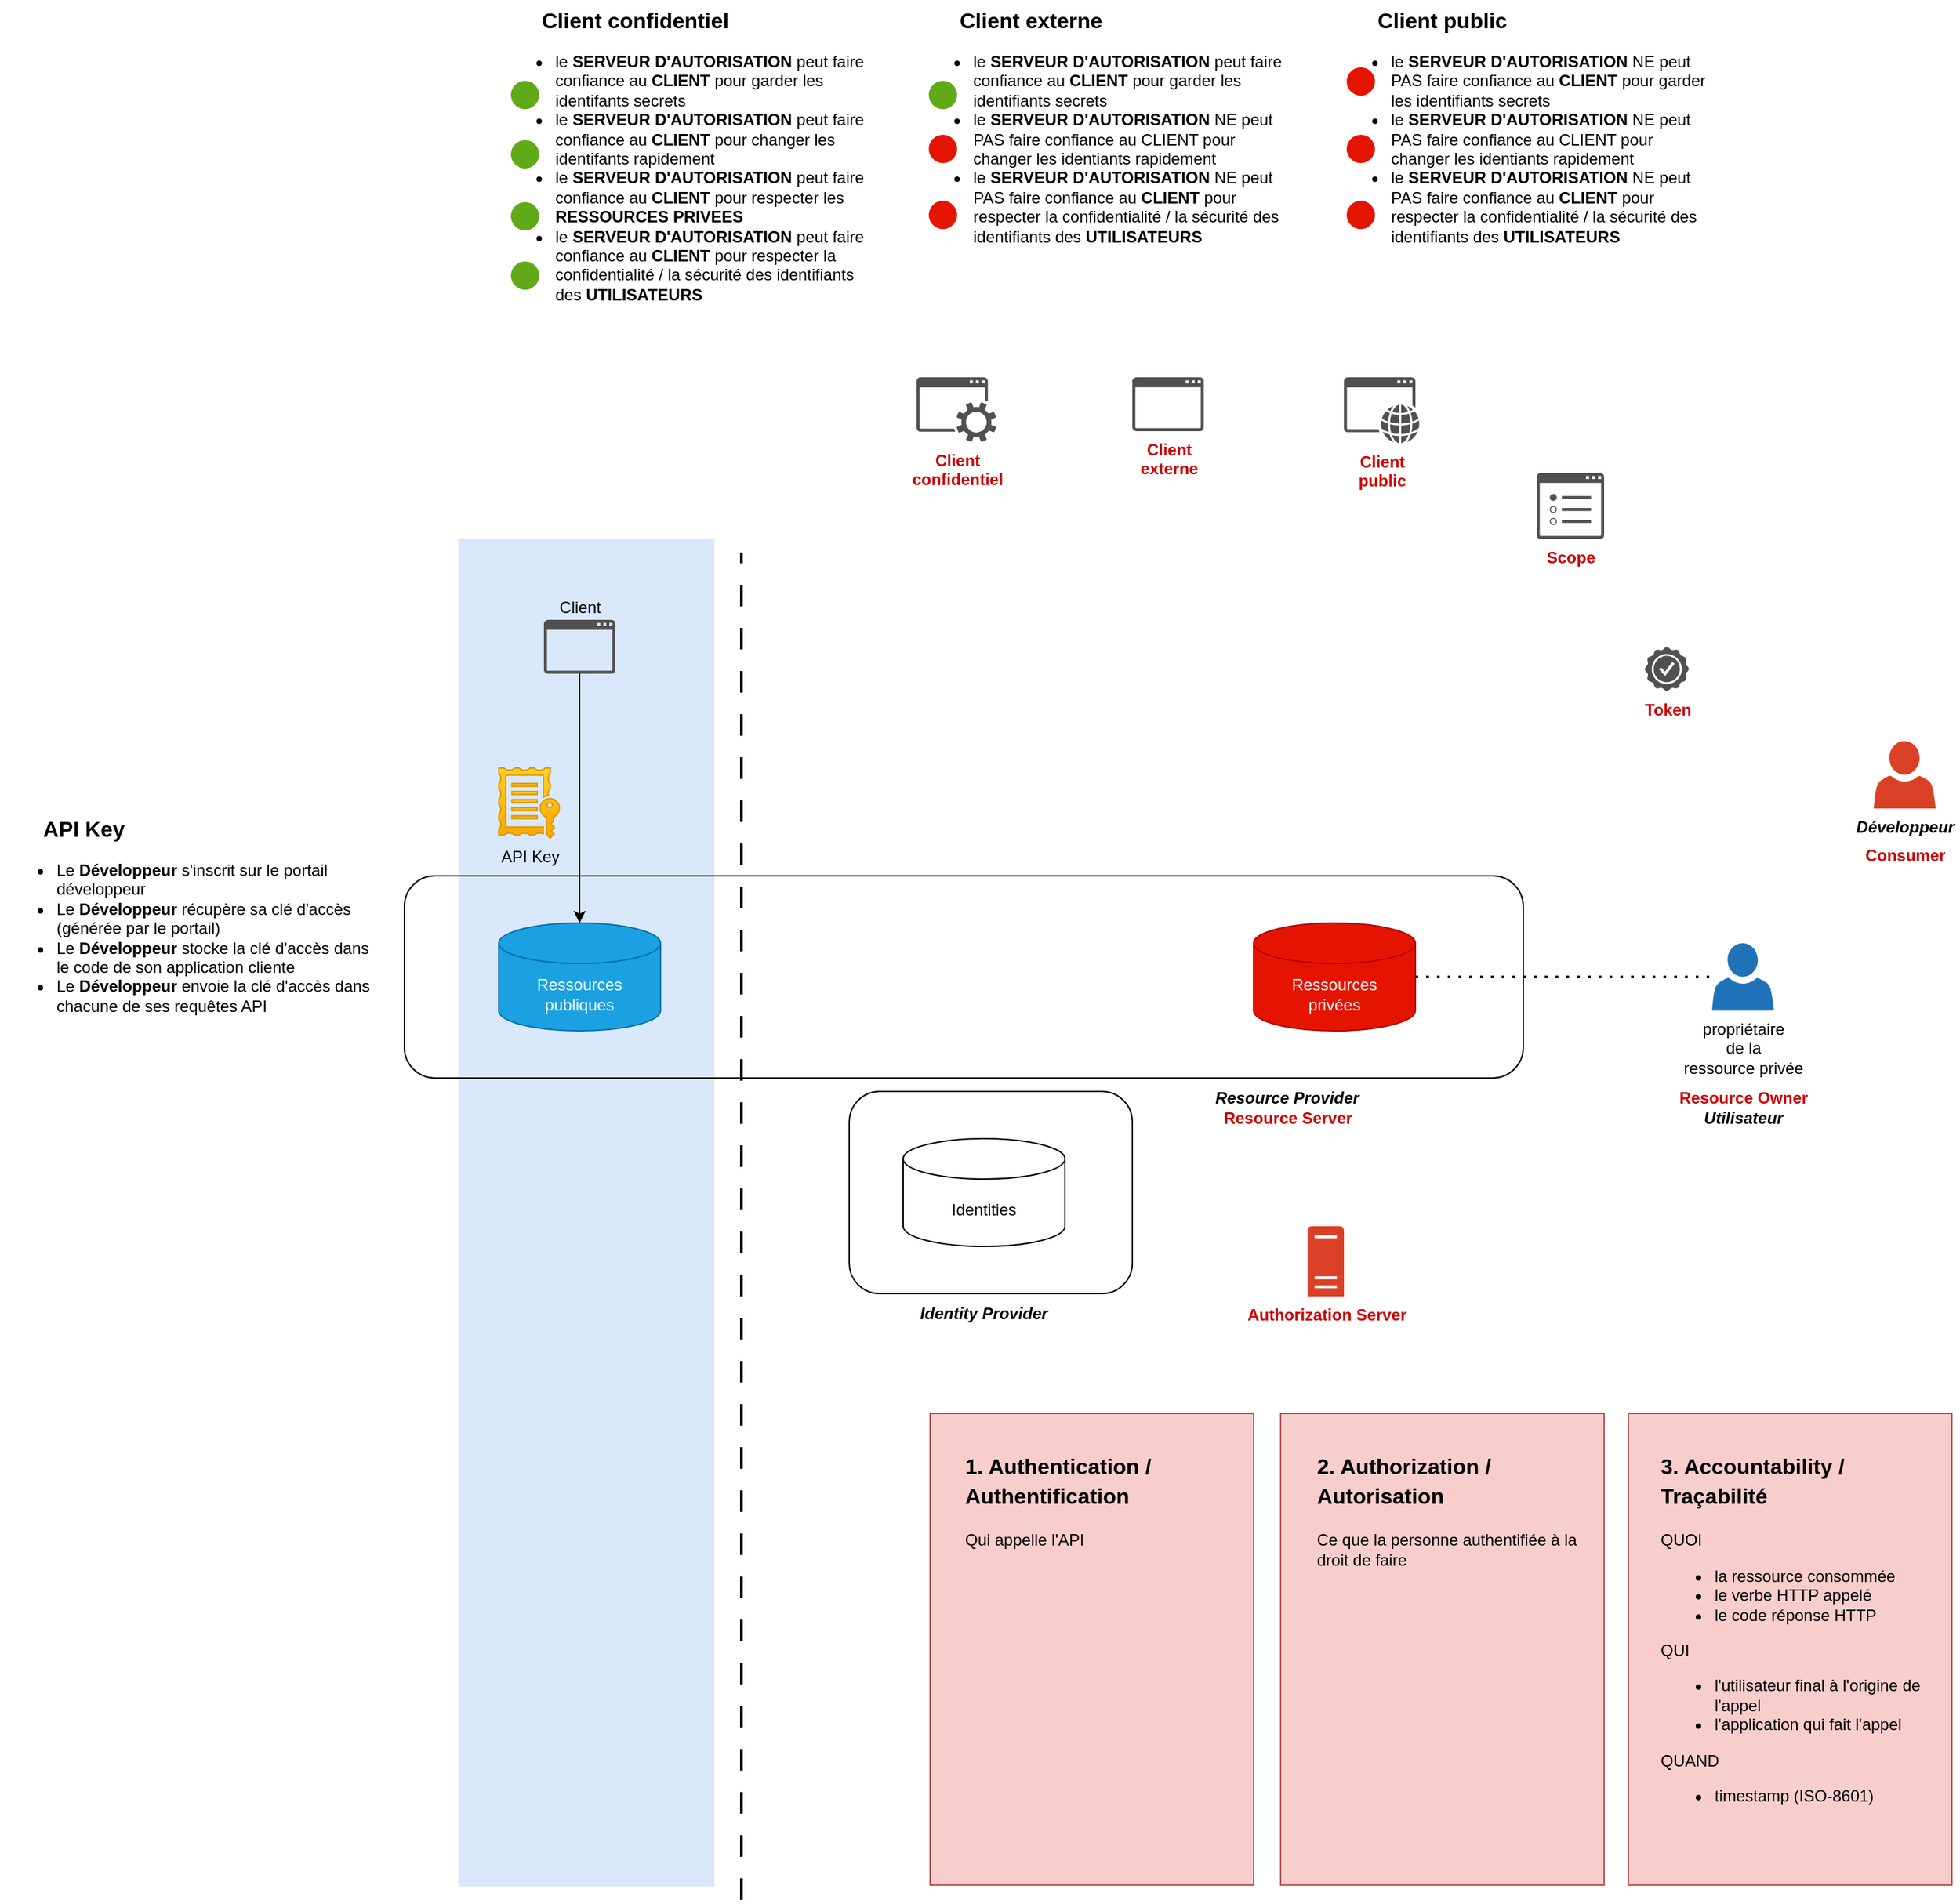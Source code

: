 <mxfile version="24.7.7">
  <diagram name="Page-1" id="TJ5gsJ8iWOW6bga7UIhC">
    <mxGraphModel dx="2203" dy="1935" grid="1" gridSize="10" guides="1" tooltips="1" connect="1" arrows="1" fold="1" page="1" pageScale="1" pageWidth="827" pageHeight="1169" math="0" shadow="0">
      <root>
        <mxCell id="0" />
        <mxCell id="1" parent="0" />
        <mxCell id="_Fe2m7hEjs8gQzXyp6RX-28" value="" style="rounded=0;whiteSpace=wrap;html=1;fillColor=#dae8fc;strokeColor=none;" vertex="1" parent="1">
          <mxGeometry x="-120" y="170" width="190" height="1000" as="geometry" />
        </mxCell>
        <mxCell id="_Fe2m7hEjs8gQzXyp6RX-23" value="" style="rounded=1;whiteSpace=wrap;html=1;" vertex="1" parent="1">
          <mxGeometry x="170" y="580" width="210" height="150" as="geometry" />
        </mxCell>
        <mxCell id="_Fe2m7hEjs8gQzXyp6RX-1" value="" style="rounded=1;whiteSpace=wrap;html=1;fillColor=none;" vertex="1" parent="1">
          <mxGeometry x="-160" y="420" width="830" height="150" as="geometry" />
        </mxCell>
        <mxCell id="_Fe2m7hEjs8gQzXyp6RX-2" value="&lt;div&gt;Ressources&lt;/div&gt;&lt;div&gt;publiques&lt;br&gt;&lt;/div&gt;" style="shape=cylinder3;whiteSpace=wrap;html=1;boundedLbl=1;backgroundOutline=1;size=15;fillColor=#1ba1e2;strokeColor=#006EAF;fontColor=#ffffff;" vertex="1" parent="1">
          <mxGeometry x="-90" y="455" width="120" height="80" as="geometry" />
        </mxCell>
        <mxCell id="_Fe2m7hEjs8gQzXyp6RX-3" value="&lt;div&gt;Ressources&lt;/div&gt;&lt;div&gt;privées&lt;br&gt;&lt;/div&gt;" style="shape=cylinder3;whiteSpace=wrap;html=1;boundedLbl=1;backgroundOutline=1;size=15;fillColor=#e51400;fontColor=#ffffff;strokeColor=#B20000;" vertex="1" parent="1">
          <mxGeometry x="470" y="455" width="120" height="80" as="geometry" />
        </mxCell>
        <mxCell id="_Fe2m7hEjs8gQzXyp6RX-5" value="&lt;div&gt;propriétaire&lt;/div&gt;&lt;div&gt;de la&lt;/div&gt;&lt;div&gt;ressource privée&lt;br&gt;&lt;/div&gt;" style="sketch=0;pointerEvents=1;shadow=0;dashed=0;html=1;strokeColor=none;fillColor=#2072B8;labelPosition=center;verticalLabelPosition=bottom;verticalAlign=top;outlineConnect=0;align=center;shape=mxgraph.office.users.user;" vertex="1" parent="1">
          <mxGeometry x="810" y="470" width="46" height="50" as="geometry" />
        </mxCell>
        <mxCell id="_Fe2m7hEjs8gQzXyp6RX-6" value="" style="endArrow=none;dashed=1;html=1;dashPattern=1 3;strokeWidth=2;rounded=0;" edge="1" parent="1" source="_Fe2m7hEjs8gQzXyp6RX-3" target="_Fe2m7hEjs8gQzXyp6RX-5">
          <mxGeometry width="50" height="50" relative="1" as="geometry">
            <mxPoint x="390" y="420" as="sourcePoint" />
            <mxPoint x="440" y="370" as="targetPoint" />
          </mxGeometry>
        </mxCell>
        <mxCell id="_Fe2m7hEjs8gQzXyp6RX-17" value="" style="group" vertex="1" connectable="0" parent="1">
          <mxGeometry x="230" y="819" width="758" height="350" as="geometry" />
        </mxCell>
        <mxCell id="_Fe2m7hEjs8gQzXyp6RX-13" value="" style="group" vertex="1" connectable="0" parent="_Fe2m7hEjs8gQzXyp6RX-17">
          <mxGeometry x="260" width="240" height="350" as="geometry" />
        </mxCell>
        <mxCell id="_Fe2m7hEjs8gQzXyp6RX-12" value="" style="rounded=0;whiteSpace=wrap;html=1;fillColor=#f8cecc;strokeColor=#b85450;" vertex="1" parent="_Fe2m7hEjs8gQzXyp6RX-13">
          <mxGeometry width="240" height="350" as="geometry" />
        </mxCell>
        <mxCell id="_Fe2m7hEjs8gQzXyp6RX-8" value="&lt;h1 style=&quot;margin-top: 0px; line-height: 80%;&quot;&gt;&lt;font style=&quot;font-size: 16px;&quot;&gt;2. Authorization / Autorisation&lt;/font&gt;&lt;br&gt;&lt;/h1&gt;&lt;p&gt;Ce que la personne authentifiée à la droit de faire&lt;br&gt;&lt;/p&gt;" style="text;html=1;whiteSpace=wrap;overflow=hidden;rounded=0;" vertex="1" parent="_Fe2m7hEjs8gQzXyp6RX-13">
          <mxGeometry x="25" y="20" width="200" height="120" as="geometry" />
        </mxCell>
        <mxCell id="_Fe2m7hEjs8gQzXyp6RX-14" value="" style="group" vertex="1" connectable="0" parent="_Fe2m7hEjs8gQzXyp6RX-17">
          <mxGeometry x="518" width="240" height="350" as="geometry" />
        </mxCell>
        <mxCell id="_Fe2m7hEjs8gQzXyp6RX-11" value="" style="rounded=0;whiteSpace=wrap;html=1;fillColor=#f8cecc;strokeColor=#b85450;" vertex="1" parent="_Fe2m7hEjs8gQzXyp6RX-14">
          <mxGeometry width="240" height="350" as="geometry" />
        </mxCell>
        <mxCell id="_Fe2m7hEjs8gQzXyp6RX-9" value="&lt;h1 style=&quot;margin-top: 0px; line-height: 80%;&quot;&gt;&lt;font style=&quot;font-size: 16px;&quot;&gt;3. Accountability / Traçabilité&lt;/font&gt;&lt;br&gt;&lt;/h1&gt;&lt;p&gt;QUOI&lt;/p&gt;&lt;ul&gt;&lt;li&gt;la ressource consommée&lt;/li&gt;&lt;li&gt;le verbe HTTP appelé&lt;/li&gt;&lt;li&gt;le code réponse HTTP&lt;/li&gt;&lt;/ul&gt;&lt;div&gt;QUI&lt;/div&gt;&lt;div&gt;&lt;ul&gt;&lt;li&gt;l&#39;utilisateur final à l&#39;origine de l&#39;appel&lt;/li&gt;&lt;li&gt;l&#39;application qui fait l&#39;appel&lt;/li&gt;&lt;/ul&gt;&lt;div&gt;QUAND&lt;/div&gt;&lt;div&gt;&lt;ul&gt;&lt;li&gt;timestamp (ISO-8601)&lt;br&gt;&lt;/li&gt;&lt;/ul&gt;&lt;/div&gt;&lt;/div&gt;" style="text;html=1;whiteSpace=wrap;overflow=hidden;rounded=0;" vertex="1" parent="_Fe2m7hEjs8gQzXyp6RX-14">
          <mxGeometry x="22" y="20" width="200" height="320" as="geometry" />
        </mxCell>
        <mxCell id="_Fe2m7hEjs8gQzXyp6RX-16" value="" style="group" vertex="1" connectable="0" parent="_Fe2m7hEjs8gQzXyp6RX-17">
          <mxGeometry width="240" height="350" as="geometry" />
        </mxCell>
        <mxCell id="_Fe2m7hEjs8gQzXyp6RX-15" value="" style="rounded=0;whiteSpace=wrap;html=1;fillColor=#f8cecc;strokeColor=#b85450;" vertex="1" parent="_Fe2m7hEjs8gQzXyp6RX-16">
          <mxGeometry width="240" height="350" as="geometry" />
        </mxCell>
        <mxCell id="_Fe2m7hEjs8gQzXyp6RX-7" value="&lt;h1 style=&quot;margin-top: 0px; line-height: 80%;&quot;&gt;&lt;font style=&quot;font-size: 16px;&quot;&gt;1. Authentication / Authentification&lt;/font&gt;&lt;br&gt;&lt;/h1&gt;&lt;p&gt;Qui appelle l&#39;API&lt;br&gt;&lt;/p&gt;" style="text;html=1;whiteSpace=wrap;overflow=hidden;rounded=0;" vertex="1" parent="_Fe2m7hEjs8gQzXyp6RX-16">
          <mxGeometry x="24" y="20" width="200" height="110" as="geometry" />
        </mxCell>
        <mxCell id="_Fe2m7hEjs8gQzXyp6RX-18" value="Resource Provider" style="text;html=1;align=center;verticalAlign=middle;whiteSpace=wrap;rounded=0;fontStyle=3" vertex="1" parent="1">
          <mxGeometry x="390" y="570" width="210" height="30" as="geometry" />
        </mxCell>
        <mxCell id="_Fe2m7hEjs8gQzXyp6RX-19" value="Développeur" style="sketch=0;pointerEvents=1;shadow=0;dashed=0;html=1;strokeColor=none;labelPosition=center;verticalLabelPosition=bottom;verticalAlign=top;outlineConnect=0;align=center;shape=mxgraph.office.users.user;fillColor=#DA4026;fontStyle=3" vertex="1" parent="1">
          <mxGeometry x="930" y="320" width="46" height="50" as="geometry" />
        </mxCell>
        <mxCell id="_Fe2m7hEjs8gQzXyp6RX-21" value="Identities" style="shape=cylinder3;whiteSpace=wrap;html=1;boundedLbl=1;backgroundOutline=1;size=15;" vertex="1" parent="1">
          <mxGeometry x="210" y="615" width="120" height="80" as="geometry" />
        </mxCell>
        <mxCell id="_Fe2m7hEjs8gQzXyp6RX-24" value="Identity Provider" style="text;html=1;align=center;verticalAlign=middle;whiteSpace=wrap;rounded=0;fontStyle=3" vertex="1" parent="1">
          <mxGeometry x="190" y="730" width="160" height="30" as="geometry" />
        </mxCell>
        <mxCell id="_Fe2m7hEjs8gQzXyp6RX-25" value="Client" style="sketch=0;pointerEvents=1;shadow=0;dashed=0;html=1;strokeColor=none;fillColor=#505050;labelPosition=center;verticalLabelPosition=top;verticalAlign=bottom;outlineConnect=0;align=center;shape=mxgraph.office.concepts.application_generic;fontStyle=0;fontColor=#000000;" vertex="1" parent="1">
          <mxGeometry x="-56.5" y="230" width="53" height="40" as="geometry" />
        </mxCell>
        <mxCell id="_Fe2m7hEjs8gQzXyp6RX-27" value="" style="endArrow=none;dashed=1;html=1;rounded=0;strokeWidth=2;dashPattern=8 8;" edge="1" parent="1">
          <mxGeometry width="50" height="50" relative="1" as="geometry">
            <mxPoint x="90" y="1180" as="sourcePoint" />
            <mxPoint x="90" y="180" as="targetPoint" />
          </mxGeometry>
        </mxCell>
        <mxCell id="_Fe2m7hEjs8gQzXyp6RX-29" value="" style="endArrow=classic;html=1;rounded=0;" edge="1" parent="1" source="_Fe2m7hEjs8gQzXyp6RX-25" target="_Fe2m7hEjs8gQzXyp6RX-2">
          <mxGeometry width="50" height="50" relative="1" as="geometry">
            <mxPoint x="420" y="590" as="sourcePoint" />
            <mxPoint x="470" y="540" as="targetPoint" />
          </mxGeometry>
        </mxCell>
        <mxCell id="_Fe2m7hEjs8gQzXyp6RX-32" value="API Key" style="sketch=0;pointerEvents=1;shadow=0;dashed=0;html=1;strokeColor=#d79b00;fillColor=#ffcd28;labelPosition=center;verticalLabelPosition=bottom;verticalAlign=top;outlineConnect=0;align=center;shape=mxgraph.office.concepts.license;gradientColor=#ffa500;" vertex="1" parent="1">
          <mxGeometry x="-90" y="340" width="45" height="52" as="geometry" />
        </mxCell>
        <mxCell id="_Fe2m7hEjs8gQzXyp6RX-36" value="" style="group" vertex="1" connectable="0" parent="1">
          <mxGeometry x="-460" y="370" width="280" height="170" as="geometry" />
        </mxCell>
        <mxCell id="_Fe2m7hEjs8gQzXyp6RX-34" value="API Key" style="text;html=1;align=left;verticalAlign=middle;whiteSpace=wrap;rounded=0;fontSize=16;fontStyle=1" vertex="1" parent="_Fe2m7hEjs8gQzXyp6RX-36">
          <mxGeometry x="30" width="110" height="30" as="geometry" />
        </mxCell>
        <mxCell id="_Fe2m7hEjs8gQzXyp6RX-35" value="&lt;ul&gt;&lt;li&gt;Le &lt;b&gt;Développeur&lt;/b&gt; s&#39;inscrit sur le portail développeur&lt;/li&gt;&lt;li&gt;Le &lt;b&gt;Développeur&lt;/b&gt; récupère sa clé d&#39;accès (générée par le portail)&lt;/li&gt;&lt;li&gt;Le &lt;b&gt;Développeur&lt;/b&gt; stocke la clé d&#39;accès dans le code de son application cliente&lt;/li&gt;&lt;li&gt;Le &lt;b&gt;Développeur&lt;/b&gt; envoie la clé d&#39;accès dans chacune de ses requêtes API&lt;br&gt;&lt;/li&gt;&lt;/ul&gt;" style="text;html=1;align=left;verticalAlign=top;whiteSpace=wrap;rounded=0;" vertex="1" parent="_Fe2m7hEjs8gQzXyp6RX-36">
          <mxGeometry y="20" width="280" height="150" as="geometry" />
        </mxCell>
        <mxCell id="_Fe2m7hEjs8gQzXyp6RX-37" value="&lt;b&gt;&lt;font color=&quot;#cc0000&quot;&gt;Resource Owner&lt;br&gt;&lt;/font&gt;&lt;/b&gt;" style="text;html=1;align=center;verticalAlign=middle;resizable=0;points=[];autosize=1;strokeColor=none;fillColor=none;" vertex="1" parent="1">
          <mxGeometry x="773" y="570" width="120" height="30" as="geometry" />
        </mxCell>
        <mxCell id="_Fe2m7hEjs8gQzXyp6RX-38" value="&lt;b&gt;&lt;font color=&quot;#cc0000&quot;&gt;Resource Server&lt;br&gt;&lt;/font&gt;&lt;/b&gt;" style="text;html=1;align=center;verticalAlign=middle;resizable=0;points=[];autosize=1;strokeColor=none;fillColor=none;" vertex="1" parent="1">
          <mxGeometry x="435" y="585" width="120" height="30" as="geometry" />
        </mxCell>
        <mxCell id="_Fe2m7hEjs8gQzXyp6RX-41" value="&lt;b&gt;&lt;font color=&quot;#cc0000&quot;&gt;Consumer&lt;/font&gt;&lt;/b&gt;" style="text;html=1;align=center;verticalAlign=middle;resizable=0;points=[];autosize=1;strokeColor=none;fillColor=none;" vertex="1" parent="1">
          <mxGeometry x="913" y="390" width="80" height="30" as="geometry" />
        </mxCell>
        <mxCell id="_Fe2m7hEjs8gQzXyp6RX-45" value="Authorization Server" style="sketch=0;pointerEvents=1;shadow=0;dashed=0;html=1;strokeColor=none;labelPosition=center;verticalLabelPosition=bottom;verticalAlign=top;outlineConnect=0;align=center;shape=mxgraph.office.servers.server_generic;fillColor=#DA4026;fontStyle=1;fontColor=#CC0000;" vertex="1" parent="1">
          <mxGeometry x="510" y="680" width="27" height="52" as="geometry" />
        </mxCell>
        <mxCell id="_Fe2m7hEjs8gQzXyp6RX-46" value="&lt;b&gt;&lt;i&gt;Utilisateur&lt;/i&gt;&lt;/b&gt;" style="text;html=1;align=center;verticalAlign=middle;resizable=0;points=[];autosize=1;strokeColor=none;fillColor=none;" vertex="1" parent="1">
          <mxGeometry x="793" y="585" width="80" height="30" as="geometry" />
        </mxCell>
        <mxCell id="_Fe2m7hEjs8gQzXyp6RX-47" value="Token" style="sketch=0;pointerEvents=1;shadow=0;dashed=0;html=1;strokeColor=none;fillColor=#505050;labelPosition=center;verticalLabelPosition=bottom;verticalAlign=top;outlineConnect=0;align=center;shape=mxgraph.office.concepts.best_practices;aspect=fixed;fontStyle=1;fontColor=#CC0000;" vertex="1" parent="1">
          <mxGeometry x="760" y="250" width="33" height="33" as="geometry" />
        </mxCell>
        <mxCell id="_Fe2m7hEjs8gQzXyp6RX-48" value="Scope" style="sketch=0;pointerEvents=1;shadow=0;dashed=0;html=1;strokeColor=none;fillColor=#505050;labelPosition=center;verticalLabelPosition=bottom;verticalAlign=top;outlineConnect=0;align=center;shape=mxgraph.office.concepts.properties;fontStyle=1;fontColor=#CC0000;" vertex="1" parent="1">
          <mxGeometry x="680" y="121" width="50" height="49" as="geometry" />
        </mxCell>
        <mxCell id="_Fe2m7hEjs8gQzXyp6RX-49" value="&lt;div&gt;Client&lt;/div&gt;&lt;div&gt;externe&lt;br&gt;&lt;/div&gt;" style="sketch=0;pointerEvents=1;shadow=0;dashed=0;html=1;strokeColor=none;fillColor=#505050;labelPosition=center;verticalLabelPosition=bottom;verticalAlign=top;outlineConnect=0;align=center;shape=mxgraph.office.concepts.application_generic;fontStyle=1;fontColor=#CC0000;" vertex="1" parent="1">
          <mxGeometry x="380" y="50" width="53" height="40" as="geometry" />
        </mxCell>
        <mxCell id="_Fe2m7hEjs8gQzXyp6RX-51" value="&lt;div&gt;Client&lt;/div&gt;&lt;div&gt;public&lt;br&gt;&lt;/div&gt;" style="sketch=0;pointerEvents=1;shadow=0;dashed=0;html=1;strokeColor=none;fillColor=#505050;labelPosition=center;verticalLabelPosition=bottom;verticalAlign=top;outlineConnect=0;align=center;shape=mxgraph.office.concepts.application_web;fontColor=#CC0000;fontStyle=1" vertex="1" parent="1">
          <mxGeometry x="537" y="50" width="56" height="49" as="geometry" />
        </mxCell>
        <mxCell id="_Fe2m7hEjs8gQzXyp6RX-52" value="&lt;div&gt;Client&lt;/div&gt;&lt;div&gt;confidentiel&lt;br&gt;&lt;/div&gt;" style="sketch=0;pointerEvents=1;shadow=0;dashed=0;html=1;strokeColor=none;fillColor=#505050;labelPosition=center;verticalLabelPosition=bottom;verticalAlign=top;outlineConnect=0;align=center;shape=mxgraph.office.concepts.service_application;fontColor=#CC0000;fontStyle=1" vertex="1" parent="1">
          <mxGeometry x="220" y="50" width="59" height="48" as="geometry" />
        </mxCell>
        <mxCell id="_Fe2m7hEjs8gQzXyp6RX-53" value="" style="group" vertex="1" connectable="0" parent="1">
          <mxGeometry x="-90" y="-230" width="280" height="171" as="geometry" />
        </mxCell>
        <mxCell id="_Fe2m7hEjs8gQzXyp6RX-54" value="Client confidentiel" style="text;html=1;align=left;verticalAlign=middle;whiteSpace=wrap;rounded=0;fontSize=16;fontStyle=1" vertex="1" parent="_Fe2m7hEjs8gQzXyp6RX-53">
          <mxGeometry x="30" width="180" height="30" as="geometry" />
        </mxCell>
        <mxCell id="_Fe2m7hEjs8gQzXyp6RX-55" value="&lt;ul&gt;&lt;li&gt;le &lt;b&gt;SERVEUR D&#39;AUTORISATION&lt;/b&gt; peut faire confiance au &lt;b&gt;CLIENT&lt;/b&gt; pour garder les identifants secrets&lt;/li&gt;&lt;li&gt;le &lt;b&gt;SERVEUR D&#39;AUTORISATION&lt;/b&gt; peut faire confiance au &lt;b&gt;CLIENT&lt;/b&gt; pour changer les identifants rapidement&lt;br&gt;&lt;/li&gt;&lt;li&gt;le &lt;b&gt;SERVEUR D&#39;AUTORISATION&lt;/b&gt; peut faire confiance au &lt;b&gt;CLIENT&lt;/b&gt; pour respecter les &lt;b&gt;RESSOURCES PRIVEES&lt;/b&gt;&lt;br&gt;&lt;/li&gt;&lt;li&gt;le &lt;b&gt;SERVEUR D&#39;AUTORISATION&lt;/b&gt; peut faire confiance au &lt;b&gt;CLIENT&lt;/b&gt; pour respecter la confidentialité / la sécurité des identifiants des &lt;b&gt;UTILISATEURS&lt;/b&gt;&lt;br&gt;&lt;/li&gt;&lt;/ul&gt;" style="text;html=1;align=left;verticalAlign=top;whiteSpace=wrap;rounded=0;" vertex="1" parent="_Fe2m7hEjs8gQzXyp6RX-53">
          <mxGeometry y="20" width="280" height="150" as="geometry" />
        </mxCell>
        <mxCell id="_Fe2m7hEjs8gQzXyp6RX-72" value="" style="ellipse;whiteSpace=wrap;html=1;aspect=fixed;fillColor=#60a917;fontColor=#ffffff;strokeColor=none;" vertex="1" parent="_Fe2m7hEjs8gQzXyp6RX-53">
          <mxGeometry x="9" y="60" width="21" height="21" as="geometry" />
        </mxCell>
        <mxCell id="_Fe2m7hEjs8gQzXyp6RX-73" value="" style="ellipse;whiteSpace=wrap;html=1;aspect=fixed;fillColor=#60a917;fontColor=#ffffff;strokeColor=none;" vertex="1" parent="_Fe2m7hEjs8gQzXyp6RX-53">
          <mxGeometry x="9" y="194" width="21" height="21" as="geometry" />
        </mxCell>
        <mxCell id="_Fe2m7hEjs8gQzXyp6RX-74" value="" style="ellipse;whiteSpace=wrap;html=1;aspect=fixed;fillColor=#60a917;fontColor=#ffffff;strokeColor=none;" vertex="1" parent="_Fe2m7hEjs8gQzXyp6RX-53">
          <mxGeometry x="9" y="104" width="21" height="21" as="geometry" />
        </mxCell>
        <mxCell id="_Fe2m7hEjs8gQzXyp6RX-65" value="" style="ellipse;whiteSpace=wrap;html=1;aspect=fixed;fillColor=#60a917;fontColor=#ffffff;strokeColor=none;" vertex="1" parent="_Fe2m7hEjs8gQzXyp6RX-53">
          <mxGeometry x="9" y="150" width="21" height="21" as="geometry" />
        </mxCell>
        <mxCell id="_Fe2m7hEjs8gQzXyp6RX-56" value="" style="group" vertex="1" connectable="0" parent="1">
          <mxGeometry x="220" y="-230" width="280" height="170" as="geometry" />
        </mxCell>
        <mxCell id="_Fe2m7hEjs8gQzXyp6RX-57" value="Client externe" style="text;html=1;align=left;verticalAlign=middle;whiteSpace=wrap;rounded=0;fontSize=16;fontStyle=1" vertex="1" parent="_Fe2m7hEjs8gQzXyp6RX-56">
          <mxGeometry x="30" width="180" height="30" as="geometry" />
        </mxCell>
        <mxCell id="_Fe2m7hEjs8gQzXyp6RX-58" value="&lt;ul&gt;&lt;li&gt;le &lt;b&gt;SERVEUR D&#39;AUTORISATION&lt;/b&gt; peut faire confiance au &lt;b&gt;CLIENT&lt;/b&gt; pour garder les identifiants secrets&lt;br&gt;&lt;/li&gt;&lt;li&gt;le &lt;b&gt;SERVEUR D&#39;AUTORISATION&lt;/b&gt; NE peut PAS faire confiance au CLIENT pour changer les identiants rapidement&lt;br&gt;&lt;/li&gt;&lt;li&gt;le &lt;b&gt;SERVEUR D&#39;AUTORISATION&lt;/b&gt; NE peut PAS faire confiance au &lt;b&gt;CLIENT&lt;/b&gt; pour respecter la confidentialité / la sécurité des identifiants des &lt;b&gt;UTILISATEURS&lt;/b&gt;&lt;br&gt;&lt;/li&gt;&lt;/ul&gt;" style="text;html=1;align=left;verticalAlign=top;whiteSpace=wrap;rounded=0;" vertex="1" parent="_Fe2m7hEjs8gQzXyp6RX-56">
          <mxGeometry y="20" width="280" height="150" as="geometry" />
        </mxCell>
        <mxCell id="_Fe2m7hEjs8gQzXyp6RX-69" value="" style="ellipse;whiteSpace=wrap;html=1;aspect=fixed;fillColor=#e51400;fontColor=#ffffff;strokeColor=none;" vertex="1" parent="_Fe2m7hEjs8gQzXyp6RX-56">
          <mxGeometry x="9" y="100" width="21" height="21" as="geometry" />
        </mxCell>
        <mxCell id="_Fe2m7hEjs8gQzXyp6RX-70" value="" style="ellipse;whiteSpace=wrap;html=1;aspect=fixed;fillColor=#e51400;fontColor=#ffffff;strokeColor=none;" vertex="1" parent="_Fe2m7hEjs8gQzXyp6RX-56">
          <mxGeometry x="9" y="149" width="21" height="21" as="geometry" />
        </mxCell>
        <mxCell id="_Fe2m7hEjs8gQzXyp6RX-71" value="" style="ellipse;whiteSpace=wrap;html=1;aspect=fixed;fillColor=#60a917;fontColor=#ffffff;strokeColor=none;" vertex="1" parent="_Fe2m7hEjs8gQzXyp6RX-56">
          <mxGeometry x="9" y="60" width="21" height="21" as="geometry" />
        </mxCell>
        <mxCell id="_Fe2m7hEjs8gQzXyp6RX-59" value="" style="group" vertex="1" connectable="0" parent="1">
          <mxGeometry x="530" y="-230" width="280" height="170" as="geometry" />
        </mxCell>
        <mxCell id="_Fe2m7hEjs8gQzXyp6RX-60" value="Client public" style="text;html=1;align=left;verticalAlign=middle;whiteSpace=wrap;rounded=0;fontSize=16;fontStyle=1" vertex="1" parent="_Fe2m7hEjs8gQzXyp6RX-59">
          <mxGeometry x="30" width="180" height="30" as="geometry" />
        </mxCell>
        <mxCell id="_Fe2m7hEjs8gQzXyp6RX-61" value="&lt;ul&gt;&lt;li&gt;le &lt;b&gt;SERVEUR D&#39;AUTORISATION&lt;/b&gt; NE peut PAS faire confiance au &lt;b&gt;CLIENT&lt;/b&gt; pour garder les identifiants secrets&lt;br&gt;&lt;/li&gt;&lt;li&gt;le &lt;b&gt;SERVEUR D&#39;AUTORISATION&lt;/b&gt; NE peut PAS faire confiance au CLIENT pour changer les identiants rapidement&lt;br&gt;&lt;/li&gt;&lt;li&gt;le &lt;b&gt;SERVEUR D&#39;AUTORISATION&lt;/b&gt; NE peut PAS faire confiance au &lt;b&gt;CLIENT&lt;/b&gt; pour respecter la confidentialité / la sécurité des identifiants des &lt;b&gt;UTILISATEURS&lt;/b&gt;&lt;br&gt;&lt;/li&gt;&lt;/ul&gt;" style="text;html=1;align=left;verticalAlign=top;whiteSpace=wrap;rounded=0;" vertex="1" parent="_Fe2m7hEjs8gQzXyp6RX-59">
          <mxGeometry y="20" width="280" height="150" as="geometry" />
        </mxCell>
        <mxCell id="_Fe2m7hEjs8gQzXyp6RX-66" value="" style="ellipse;whiteSpace=wrap;html=1;aspect=fixed;fillColor=#e51400;fontColor=#ffffff;strokeColor=none;" vertex="1" parent="_Fe2m7hEjs8gQzXyp6RX-59">
          <mxGeometry x="9" y="50" width="21" height="21" as="geometry" />
        </mxCell>
        <mxCell id="_Fe2m7hEjs8gQzXyp6RX-67" value="" style="ellipse;whiteSpace=wrap;html=1;aspect=fixed;fillColor=#e51400;fontColor=#ffffff;strokeColor=none;" vertex="1" parent="_Fe2m7hEjs8gQzXyp6RX-59">
          <mxGeometry x="9" y="100" width="21" height="21" as="geometry" />
        </mxCell>
        <mxCell id="_Fe2m7hEjs8gQzXyp6RX-68" value="" style="ellipse;whiteSpace=wrap;html=1;aspect=fixed;fillColor=#e51400;fontColor=#ffffff;strokeColor=none;" vertex="1" parent="_Fe2m7hEjs8gQzXyp6RX-59">
          <mxGeometry x="9" y="149" width="21" height="21" as="geometry" />
        </mxCell>
      </root>
    </mxGraphModel>
  </diagram>
</mxfile>
